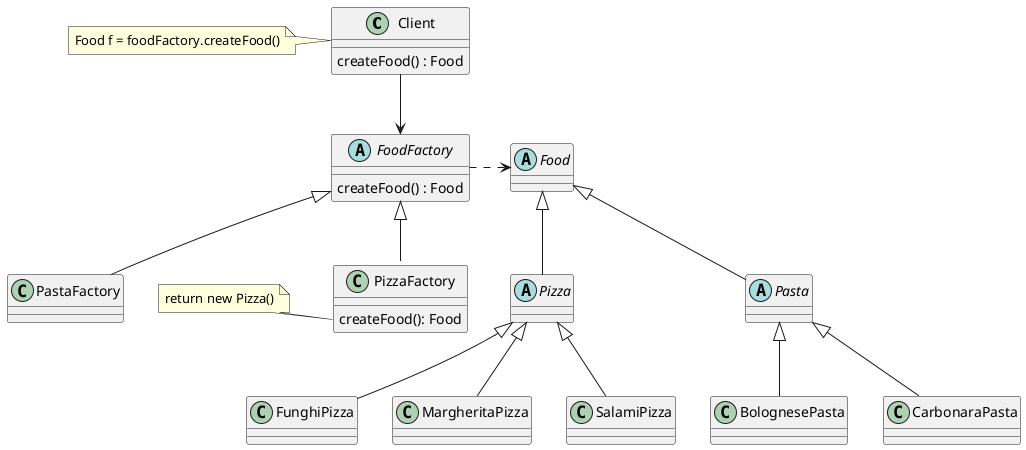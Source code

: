 @startuml
'https://plantuml.com/class-diagram


class Client {
    createFood() : Food
}

note left of Client : Food f = foodFactory.createFood()

abstract class FoodFactory {
    createFood() : Food
}

Client --> FoodFactory

FoodFactory <|-- PizzaFactory


'PizzaFactory <-- MargheritaPizza
'PizzaFactory <-- FunghiPizza
'PizzaFactory <-- ProsciuttoPizza

abstract class Food

FoodFactory .> Food

abstract class Pizza

Pizza <|-- FunghiPizza
Pizza <|-- MargheritaPizza
Pizza <|-- SalamiPizza

abstract class Pasta

Pasta <|-- BolognesePasta
Pasta <|-- CarbonaraPasta


Food <|-- Pizza
Food <|-- Pasta

'PizzaFactory -> Pizza
'PastaFactory -> Pasta

class PizzaFactory {
createFood(): Food
}
note "return new Pizza()" as N1

N1 .right. PizzaFactory::createFood

class PastaFactory

FoodFactory <|-- PastaFactory
@enduml